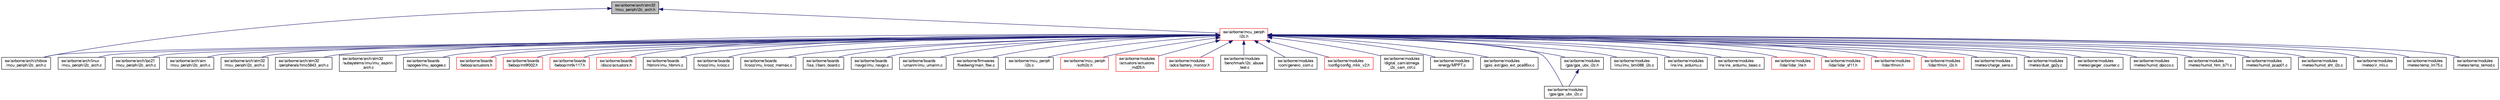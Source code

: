 digraph "sw/airborne/arch/stm32/mcu_periph/i2c_arch.h"
{
  edge [fontname="FreeSans",fontsize="10",labelfontname="FreeSans",labelfontsize="10"];
  node [fontname="FreeSans",fontsize="10",shape=record];
  Node1 [label="sw/airborne/arch/stm32\l/mcu_periph/i2c_arch.h",height=0.2,width=0.4,color="black", fillcolor="grey75", style="filled", fontcolor="black"];
  Node1 -> Node2 [dir="back",color="midnightblue",fontsize="10",style="solid",fontname="FreeSans"];
  Node2 [label="sw/airborne/arch/chibios\l/mcu_periph/i2c_arch.c",height=0.2,width=0.4,color="black", fillcolor="white", style="filled",URL="$chibios_2mcu__periph_2i2c__arch_8c.html",tooltip="Interface from Paparazzi I2C to ChibiOS I2C driver. "];
  Node1 -> Node3 [dir="back",color="midnightblue",fontsize="10",style="solid",fontname="FreeSans"];
  Node3 [label="sw/airborne/mcu_periph\l/i2c.h",height=0.2,width=0.4,color="red", fillcolor="white", style="filled",URL="$i2c_8h.html",tooltip="Architecture independent I2C (Inter-Integrated Circuit Bus) API. "];
  Node3 -> Node2 [dir="back",color="midnightblue",fontsize="10",style="solid",fontname="FreeSans"];
  Node3 -> Node4 [dir="back",color="midnightblue",fontsize="10",style="solid",fontname="FreeSans"];
  Node4 [label="sw/airborne/arch/linux\l/mcu_periph/i2c_arch.c",height=0.2,width=0.4,color="black", fillcolor="white", style="filled",URL="$linux_2mcu__periph_2i2c__arch_8c.html",tooltip="I2C functionality. "];
  Node3 -> Node5 [dir="back",color="midnightblue",fontsize="10",style="solid",fontname="FreeSans"];
  Node5 [label="sw/airborne/arch/lpc21\l/mcu_periph/i2c_arch.c",height=0.2,width=0.4,color="black", fillcolor="white", style="filled",URL="$lpc21_2mcu__periph_2i2c__arch_8c.html",tooltip="Handling of I2C hardware for LPC21xx. "];
  Node3 -> Node6 [dir="back",color="midnightblue",fontsize="10",style="solid",fontname="FreeSans"];
  Node6 [label="sw/airborne/arch/sim\l/mcu_periph/i2c_arch.c",height=0.2,width=0.4,color="black", fillcolor="white", style="filled",URL="$sim_2mcu__periph_2i2c__arch_8c.html",tooltip="Dummy functions for handling of I2C hardware in sim. "];
  Node3 -> Node7 [dir="back",color="midnightblue",fontsize="10",style="solid",fontname="FreeSans"];
  Node7 [label="sw/airborne/arch/stm32\l/mcu_periph/i2c_arch.c",height=0.2,width=0.4,color="black", fillcolor="white", style="filled",URL="$stm32_2mcu__periph_2i2c__arch_8c.html",tooltip="Handling of I2C hardware for STM32. "];
  Node3 -> Node8 [dir="back",color="midnightblue",fontsize="10",style="solid",fontname="FreeSans"];
  Node8 [label="sw/airborne/arch/stm32\l/peripherals/hmc5843_arch.c",height=0.2,width=0.4,color="black", fillcolor="white", style="filled",URL="$stm32_2peripherals_2hmc5843__arch_8c.html"];
  Node3 -> Node9 [dir="back",color="midnightblue",fontsize="10",style="solid",fontname="FreeSans"];
  Node9 [label="sw/airborne/arch/stm32\l/subsystems/imu/imu_aspirin\l_arch.c",height=0.2,width=0.4,color="black", fillcolor="white", style="filled",URL="$stm32_2subsystems_2imu_2imu__aspirin__arch_8c.html"];
  Node3 -> Node10 [dir="back",color="midnightblue",fontsize="10",style="solid",fontname="FreeSans"];
  Node10 [label="sw/airborne/boards\l/apogee/imu_apogee.c",height=0.2,width=0.4,color="black", fillcolor="white", style="filled",URL="$imu__apogee_8c.html",tooltip="Driver for the IMU on the Apogee board. "];
  Node3 -> Node11 [dir="back",color="midnightblue",fontsize="10",style="solid",fontname="FreeSans"];
  Node11 [label="sw/airborne/boards\l/bebop/actuators.h",height=0.2,width=0.4,color="red", fillcolor="white", style="filled",URL="$boards_2bebop_2actuators_8h.html",tooltip="Actuator driver for the bebop. "];
  Node3 -> Node12 [dir="back",color="midnightblue",fontsize="10",style="solid",fontname="FreeSans"];
  Node12 [label="sw/airborne/boards\l/bebop/mt9f002.h",height=0.2,width=0.4,color="red", fillcolor="white", style="filled",URL="$mt9f002_8h.html",tooltip="Initialization and configuration of the MT9F002 CMOS Chip. "];
  Node3 -> Node13 [dir="back",color="midnightblue",fontsize="10",style="solid",fontname="FreeSans"];
  Node13 [label="sw/airborne/boards\l/bebop/mt9v117.h",height=0.2,width=0.4,color="red", fillcolor="white", style="filled",URL="$mt9v117_8h.html",tooltip="Initialization and configuration of the MT9V117 CMOS Chip. "];
  Node3 -> Node14 [dir="back",color="midnightblue",fontsize="10",style="solid",fontname="FreeSans"];
  Node14 [label="sw/airborne/boards\l/disco/actuators.h",height=0.2,width=0.4,color="red", fillcolor="white", style="filled",URL="$boards_2disco_2actuators_8h.html",tooltip="Actuator driver for the disco. "];
  Node3 -> Node15 [dir="back",color="midnightblue",fontsize="10",style="solid",fontname="FreeSans"];
  Node15 [label="sw/airborne/boards\l/hbmini/imu_hbmini.c",height=0.2,width=0.4,color="black", fillcolor="white", style="filled",URL="$imu__hbmini_8c.html",tooltip="Driver for the IMU on the Hbmini board. "];
  Node3 -> Node16 [dir="back",color="midnightblue",fontsize="10",style="solid",fontname="FreeSans"];
  Node16 [label="sw/airborne/boards\l/krooz/imu_krooz.c",height=0.2,width=0.4,color="black", fillcolor="white", style="filled",URL="$imu__krooz_8c.html",tooltip="Driver for the IMU on the KroozSD board. "];
  Node3 -> Node17 [dir="back",color="midnightblue",fontsize="10",style="solid",fontname="FreeSans"];
  Node17 [label="sw/airborne/boards\l/krooz/imu_krooz_memsic.c",height=0.2,width=0.4,color="black", fillcolor="white", style="filled",URL="$imu__krooz__memsic_8c.html",tooltip="Driver for the IMU on the KroozSD Big Rotorcraft Edition board. "];
  Node3 -> Node18 [dir="back",color="midnightblue",fontsize="10",style="solid",fontname="FreeSans"];
  Node18 [label="sw/airborne/boards\l/lisa_l/baro_board.c",height=0.2,width=0.4,color="black", fillcolor="white", style="filled",URL="$lisa__l_2baro__board_8c.html"];
  Node3 -> Node19 [dir="back",color="midnightblue",fontsize="10",style="solid",fontname="FreeSans"];
  Node19 [label="sw/airborne/boards\l/navgo/imu_navgo.c",height=0.2,width=0.4,color="black", fillcolor="white", style="filled",URL="$imu__navgo_8c.html",tooltip="Driver for the IMU on the NavGo board. "];
  Node3 -> Node20 [dir="back",color="midnightblue",fontsize="10",style="solid",fontname="FreeSans"];
  Node20 [label="sw/airborne/boards\l/umarim/imu_umarim.c",height=0.2,width=0.4,color="black", fillcolor="white", style="filled",URL="$imu__umarim_8c.html",tooltip="Driver for the IMU on the Umarim board. "];
  Node3 -> Node21 [dir="back",color="midnightblue",fontsize="10",style="solid",fontname="FreeSans"];
  Node21 [label="sw/airborne/firmwares\l/fixedwing/main_fbw.c",height=0.2,width=0.4,color="black", fillcolor="white", style="filled",URL="$fixedwing_2main__fbw_8c.html",tooltip="FBW ( FlyByWire ) process. "];
  Node3 -> Node22 [dir="back",color="midnightblue",fontsize="10",style="solid",fontname="FreeSans"];
  Node22 [label="sw/airborne/mcu_periph\l/i2c.c",height=0.2,width=0.4,color="black", fillcolor="white", style="filled",URL="$i2c_8c.html",tooltip="Architecture independent I2C (Inter-Integrated Circuit Bus) API. "];
  Node3 -> Node23 [dir="back",color="midnightblue",fontsize="10",style="solid",fontname="FreeSans"];
  Node23 [label="sw/airborne/mcu_periph\l/softi2c.h",height=0.2,width=0.4,color="red", fillcolor="white", style="filled",URL="$softi2c_8h.html",tooltip="Platform-independent software I2C implementation. "];
  Node3 -> Node24 [dir="back",color="midnightblue",fontsize="10",style="solid",fontname="FreeSans"];
  Node24 [label="sw/airborne/modules\l/actuators/actuators\l_md25.h",height=0.2,width=0.4,color="red", fillcolor="white", style="filled",URL="$modules_2actuators_2actuators__md25_8h.html"];
  Node3 -> Node25 [dir="back",color="midnightblue",fontsize="10",style="solid",fontname="FreeSans"];
  Node25 [label="sw/airborne/modules\l/adcs/battery_monitor.h",height=0.2,width=0.4,color="red", fillcolor="white", style="filled",URL="$battery__monitor_8h.html",tooltip="driver for ADC AD7997 on a custom made power board version 4.0 and 5.0 "];
  Node3 -> Node26 [dir="back",color="midnightblue",fontsize="10",style="solid",fontname="FreeSans"];
  Node26 [label="sw/airborne/modules\l/benchmark/i2c_abuse\l_test.c",height=0.2,width=0.4,color="black", fillcolor="white", style="filled",URL="$i2c__abuse__test_8c.html",tooltip="Total I2C Abuse: "];
  Node3 -> Node27 [dir="back",color="midnightblue",fontsize="10",style="solid",fontname="FreeSans"];
  Node27 [label="sw/airborne/modules\l/com/generic_com.c",height=0.2,width=0.4,color="black", fillcolor="white", style="filled",URL="$generic__com_8c.html"];
  Node3 -> Node28 [dir="back",color="midnightblue",fontsize="10",style="solid",fontname="FreeSans"];
  Node28 [label="sw/airborne/modules\l/config/config_mkk_v2.h",height=0.2,width=0.4,color="red", fillcolor="white", style="filled",URL="$config__mkk__v2_8h.html",tooltip="Read Status and Config from MKK (Mikrokopter) BLDC motor controllers. "];
  Node3 -> Node29 [dir="back",color="midnightblue",fontsize="10",style="solid",fontname="FreeSans"];
  Node29 [label="sw/airborne/modules\l/digital_cam/atmega\l_i2c_cam_ctrl.c",height=0.2,width=0.4,color="black", fillcolor="white", style="filled",URL="$atmega__i2c__cam__ctrl_8c.html",tooltip="Interface with digital camera though AVR AtMega chip. "];
  Node3 -> Node30 [dir="back",color="midnightblue",fontsize="10",style="solid",fontname="FreeSans"];
  Node30 [label="sw/airborne/modules\l/energy/MPPT.c",height=0.2,width=0.4,color="black", fillcolor="white", style="filled",URL="$MPPT_8c.html",tooltip="Solar cells MPTT monitoring. "];
  Node3 -> Node31 [dir="back",color="midnightblue",fontsize="10",style="solid",fontname="FreeSans"];
  Node31 [label="sw/airborne/modules\l/gpio_ext/gpio_ext_pca95xx.c",height=0.2,width=0.4,color="black", fillcolor="white", style="filled",URL="$gpio__ext__pca95xx_8c.html"];
  Node3 -> Node32 [dir="back",color="midnightblue",fontsize="10",style="solid",fontname="FreeSans"];
  Node32 [label="sw/airborne/modules\l/gps/gps_ubx_i2c.c",height=0.2,width=0.4,color="black", fillcolor="white", style="filled",URL="$gps__ubx__i2c_8c.html",tooltip="pprz link device for Ublox over I2C "];
  Node3 -> Node33 [dir="back",color="midnightblue",fontsize="10",style="solid",fontname="FreeSans"];
  Node33 [label="sw/airborne/modules\l/gps/gps_ubx_i2c.h",height=0.2,width=0.4,color="black", fillcolor="white", style="filled",URL="$gps__ubx__i2c_8h.html",tooltip="pprz link device for Ublox over I2C "];
  Node33 -> Node32 [dir="back",color="midnightblue",fontsize="10",style="solid",fontname="FreeSans"];
  Node3 -> Node34 [dir="back",color="midnightblue",fontsize="10",style="solid",fontname="FreeSans"];
  Node34 [label="sw/airborne/modules\l/imu/imu_bmi088_i2c.c",height=0.2,width=0.4,color="black", fillcolor="white", style="filled",URL="$imu__bmi088__i2c_8c.html"];
  Node3 -> Node35 [dir="back",color="midnightblue",fontsize="10",style="solid",fontname="FreeSans"];
  Node35 [label="sw/airborne/modules\l/ins/ins_arduimu.c",height=0.2,width=0.4,color="black", fillcolor="white", style="filled",URL="$modules_2ins_2ins__arduimu_8c.html"];
  Node3 -> Node36 [dir="back",color="midnightblue",fontsize="10",style="solid",fontname="FreeSans"];
  Node36 [label="sw/airborne/modules\l/ins/ins_arduimu_basic.c",height=0.2,width=0.4,color="black", fillcolor="white", style="filled",URL="$modules_2ins_2ins__arduimu__basic_8c.html"];
  Node3 -> Node37 [dir="back",color="midnightblue",fontsize="10",style="solid",fontname="FreeSans"];
  Node37 [label="sw/airborne/modules\l/lidar/lidar_lite.h",height=0.2,width=0.4,color="red", fillcolor="white", style="filled",URL="$lidar__lite_8h.html",tooltip="driver for the Lidar-Lite i2c lidar "];
  Node3 -> Node38 [dir="back",color="midnightblue",fontsize="10",style="solid",fontname="FreeSans"];
  Node38 [label="sw/airborne/modules\l/lidar/lidar_sf11.h",height=0.2,width=0.4,color="red", fillcolor="white", style="filled",URL="$lidar__sf11_8h.html",tooltip="driver for the Parallax SF11-A/B/C Laser Rangefinder connected over i2c bus. "];
  Node3 -> Node39 [dir="back",color="midnightblue",fontsize="10",style="solid",fontname="FreeSans"];
  Node39 [label="sw/airborne/modules\l/lidar/tfmini.h",height=0.2,width=0.4,color="red", fillcolor="white", style="filled",URL="$tfmini_8h.html",tooltip="driver for the TFMini lidar "];
  Node3 -> Node40 [dir="back",color="midnightblue",fontsize="10",style="solid",fontname="FreeSans"];
  Node40 [label="sw/airborne/modules\l/lidar/tfmini_i2c.h",height=0.2,width=0.4,color="red", fillcolor="white", style="filled",URL="$tfmini__i2c_8h.html",tooltip="Driver for the TFMini ranging device when used via I2C bus. "];
  Node3 -> Node41 [dir="back",color="midnightblue",fontsize="10",style="solid",fontname="FreeSans"];
  Node41 [label="sw/airborne/modules\l/meteo/charge_sens.c",height=0.2,width=0.4,color="black", fillcolor="white", style="filled",URL="$charge__sens_8c.html",tooltip="I2C interface for University of Reading charge sensor. "];
  Node3 -> Node42 [dir="back",color="midnightblue",fontsize="10",style="solid",fontname="FreeSans"];
  Node42 [label="sw/airborne/modules\l/meteo/dust_gp2y.c",height=0.2,width=0.4,color="black", fillcolor="white", style="filled",URL="$dust__gp2y_8c.html",tooltip="Sharp GP2Y1010AU dust sensor interface. "];
  Node3 -> Node43 [dir="back",color="midnightblue",fontsize="10",style="solid",fontname="FreeSans"];
  Node43 [label="sw/airborne/modules\l/meteo/geiger_counter.c",height=0.2,width=0.4,color="black", fillcolor="white", style="filled",URL="$geiger__counter_8c.html",tooltip="I2C interface for University of Reading Geiger counter. "];
  Node3 -> Node44 [dir="back",color="midnightblue",fontsize="10",style="solid",fontname="FreeSans"];
  Node44 [label="sw/airborne/modules\l/meteo/humid_dpicco.c",height=0.2,width=0.4,color="black", fillcolor="white", style="filled",URL="$humid__dpicco_8c.html",tooltip="DigiPicco I2C sensor interface. "];
  Node3 -> Node45 [dir="back",color="midnightblue",fontsize="10",style="solid",fontname="FreeSans"];
  Node45 [label="sw/airborne/modules\l/meteo/humid_htm_b71.c",height=0.2,width=0.4,color="black", fillcolor="white", style="filled",URL="$humid__htm__b71_8c.html",tooltip="TronSens HTM-B71 humidity/temperature sensor i2c interface. "];
  Node3 -> Node46 [dir="back",color="midnightblue",fontsize="10",style="solid",fontname="FreeSans"];
  Node46 [label="sw/airborne/modules\l/meteo/humid_pcap01.c",height=0.2,width=0.4,color="black", fillcolor="white", style="filled",URL="$humid__pcap01_8c.html",tooltip="ACAM Picocap Single-chip Solution for Capacitance Measurement. "];
  Node3 -> Node47 [dir="back",color="midnightblue",fontsize="10",style="solid",fontname="FreeSans"];
  Node47 [label="sw/airborne/modules\l/meteo/humid_sht_i2c.c",height=0.2,width=0.4,color="black", fillcolor="white", style="filled",URL="$humid__sht__i2c_8c.html",tooltip="Sensirion SHT25 humidity/temperature sensor interface. "];
  Node3 -> Node48 [dir="back",color="midnightblue",fontsize="10",style="solid",fontname="FreeSans"];
  Node48 [label="sw/airborne/modules\l/meteo/ir_mlx.c",height=0.2,width=0.4,color="black", fillcolor="white", style="filled",URL="$ir__mlx_8c.html",tooltip="Melexis MLX90614 I2C. "];
  Node3 -> Node49 [dir="back",color="midnightblue",fontsize="10",style="solid",fontname="FreeSans"];
  Node49 [label="sw/airborne/modules\l/meteo/temp_lm75.c",height=0.2,width=0.4,color="black", fillcolor="white", style="filled",URL="$temp__lm75_8c.html",tooltip="National LM75 I2C sensor interface. "];
  Node3 -> Node50 [dir="back",color="midnightblue",fontsize="10",style="solid",fontname="FreeSans"];
  Node50 [label="sw/airborne/modules\l/meteo/temp_temod.c",height=0.2,width=0.4,color="black", fillcolor="white", style="filled",URL="$temp__temod_8c.html",tooltip="Hygrosens TEMOD-I2C-Rx temperature sensor interface for PT1000 e.g. "];
}
